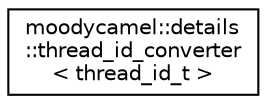 digraph "Graphical Class Hierarchy"
{
 // LATEX_PDF_SIZE
  edge [fontname="Helvetica",fontsize="10",labelfontname="Helvetica",labelfontsize="10"];
  node [fontname="Helvetica",fontsize="10",shape=record];
  rankdir="LR";
  Node0 [label="moodycamel::details\l::thread_id_converter\l\< thread_id_t \>",height=0.2,width=0.4,color="black", fillcolor="white", style="filled",URL="$structmoodycamel_1_1details_1_1thread__id__converter.html",tooltip=" "];
}
